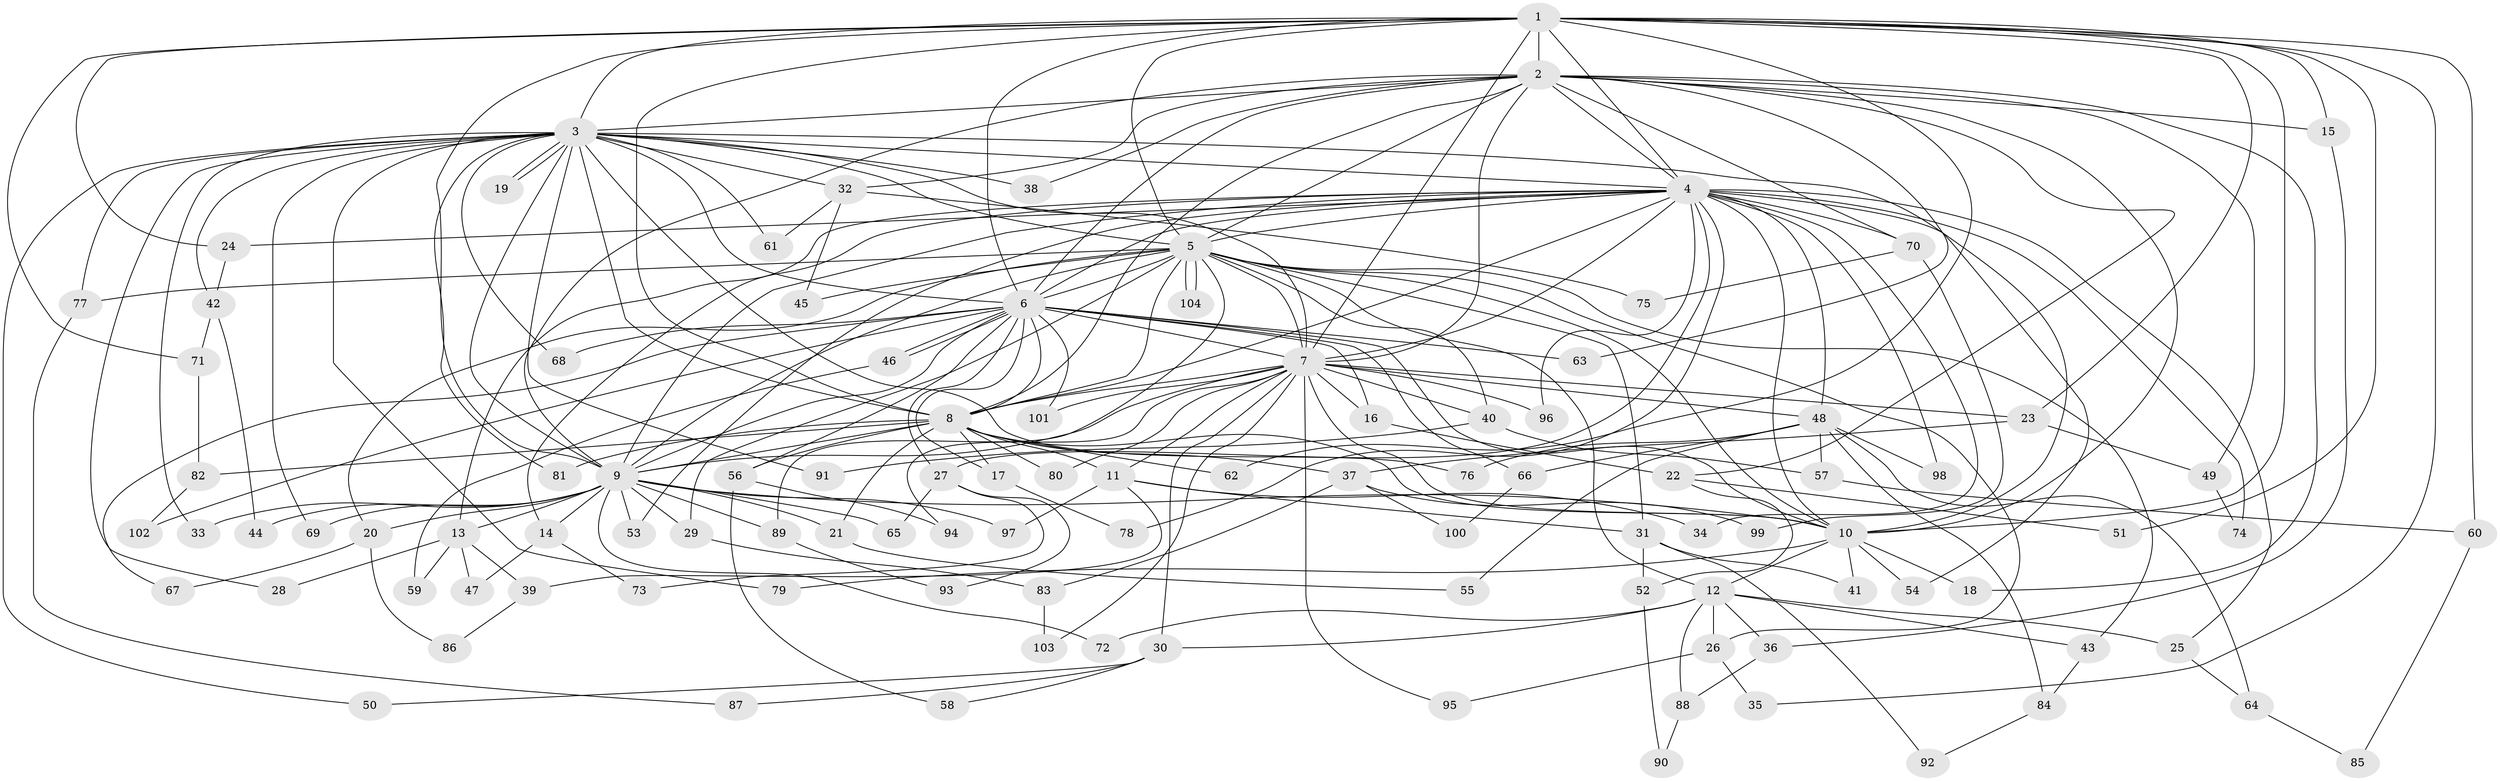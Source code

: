 // Generated by graph-tools (version 1.1) at 2025/01/03/09/25 03:01:32]
// undirected, 104 vertices, 233 edges
graph export_dot {
graph [start="1"]
  node [color=gray90,style=filled];
  1;
  2;
  3;
  4;
  5;
  6;
  7;
  8;
  9;
  10;
  11;
  12;
  13;
  14;
  15;
  16;
  17;
  18;
  19;
  20;
  21;
  22;
  23;
  24;
  25;
  26;
  27;
  28;
  29;
  30;
  31;
  32;
  33;
  34;
  35;
  36;
  37;
  38;
  39;
  40;
  41;
  42;
  43;
  44;
  45;
  46;
  47;
  48;
  49;
  50;
  51;
  52;
  53;
  54;
  55;
  56;
  57;
  58;
  59;
  60;
  61;
  62;
  63;
  64;
  65;
  66;
  67;
  68;
  69;
  70;
  71;
  72;
  73;
  74;
  75;
  76;
  77;
  78;
  79;
  80;
  81;
  82;
  83;
  84;
  85;
  86;
  87;
  88;
  89;
  90;
  91;
  92;
  93;
  94;
  95;
  96;
  97;
  98;
  99;
  100;
  101;
  102;
  103;
  104;
  1 -- 2;
  1 -- 3;
  1 -- 4;
  1 -- 5;
  1 -- 6;
  1 -- 7;
  1 -- 8;
  1 -- 9;
  1 -- 10;
  1 -- 15;
  1 -- 23;
  1 -- 24;
  1 -- 35;
  1 -- 51;
  1 -- 60;
  1 -- 62;
  1 -- 71;
  2 -- 3;
  2 -- 4;
  2 -- 5;
  2 -- 6;
  2 -- 7;
  2 -- 8;
  2 -- 9;
  2 -- 10;
  2 -- 15;
  2 -- 18;
  2 -- 22;
  2 -- 32;
  2 -- 38;
  2 -- 49;
  2 -- 63;
  2 -- 70;
  3 -- 4;
  3 -- 5;
  3 -- 6;
  3 -- 7;
  3 -- 8;
  3 -- 9;
  3 -- 10;
  3 -- 19;
  3 -- 19;
  3 -- 28;
  3 -- 32;
  3 -- 33;
  3 -- 38;
  3 -- 42;
  3 -- 50;
  3 -- 61;
  3 -- 68;
  3 -- 69;
  3 -- 76;
  3 -- 77;
  3 -- 79;
  3 -- 81;
  3 -- 91;
  4 -- 5;
  4 -- 6;
  4 -- 7;
  4 -- 8;
  4 -- 9;
  4 -- 10;
  4 -- 13;
  4 -- 14;
  4 -- 24;
  4 -- 25;
  4 -- 27;
  4 -- 34;
  4 -- 48;
  4 -- 53;
  4 -- 54;
  4 -- 70;
  4 -- 74;
  4 -- 78;
  4 -- 96;
  4 -- 98;
  5 -- 6;
  5 -- 7;
  5 -- 8;
  5 -- 9;
  5 -- 10;
  5 -- 12;
  5 -- 20;
  5 -- 26;
  5 -- 29;
  5 -- 31;
  5 -- 40;
  5 -- 43;
  5 -- 45;
  5 -- 77;
  5 -- 89;
  5 -- 104;
  5 -- 104;
  6 -- 7;
  6 -- 8;
  6 -- 9;
  6 -- 10;
  6 -- 16;
  6 -- 17;
  6 -- 27;
  6 -- 46;
  6 -- 46;
  6 -- 56;
  6 -- 63;
  6 -- 66;
  6 -- 67;
  6 -- 68;
  6 -- 101;
  6 -- 102;
  7 -- 8;
  7 -- 9;
  7 -- 10;
  7 -- 11;
  7 -- 16;
  7 -- 23;
  7 -- 30;
  7 -- 40;
  7 -- 48;
  7 -- 80;
  7 -- 94;
  7 -- 95;
  7 -- 96;
  7 -- 101;
  7 -- 103;
  8 -- 9;
  8 -- 10;
  8 -- 11;
  8 -- 17;
  8 -- 21;
  8 -- 37;
  8 -- 56;
  8 -- 62;
  8 -- 80;
  8 -- 81;
  8 -- 82;
  9 -- 10;
  9 -- 13;
  9 -- 14;
  9 -- 20;
  9 -- 21;
  9 -- 29;
  9 -- 33;
  9 -- 44;
  9 -- 53;
  9 -- 65;
  9 -- 69;
  9 -- 72;
  9 -- 89;
  9 -- 97;
  10 -- 12;
  10 -- 18;
  10 -- 41;
  10 -- 54;
  10 -- 79;
  11 -- 31;
  11 -- 34;
  11 -- 39;
  11 -- 97;
  12 -- 25;
  12 -- 26;
  12 -- 30;
  12 -- 36;
  12 -- 43;
  12 -- 72;
  12 -- 88;
  13 -- 28;
  13 -- 39;
  13 -- 47;
  13 -- 59;
  14 -- 47;
  14 -- 73;
  15 -- 36;
  16 -- 22;
  17 -- 78;
  20 -- 67;
  20 -- 86;
  21 -- 55;
  22 -- 51;
  22 -- 52;
  23 -- 37;
  23 -- 49;
  24 -- 42;
  25 -- 64;
  26 -- 35;
  26 -- 95;
  27 -- 65;
  27 -- 73;
  27 -- 93;
  29 -- 83;
  30 -- 50;
  30 -- 58;
  30 -- 87;
  31 -- 41;
  31 -- 52;
  31 -- 92;
  32 -- 45;
  32 -- 61;
  32 -- 75;
  36 -- 88;
  37 -- 83;
  37 -- 99;
  37 -- 100;
  39 -- 86;
  40 -- 57;
  40 -- 91;
  42 -- 44;
  42 -- 71;
  43 -- 84;
  46 -- 59;
  48 -- 55;
  48 -- 57;
  48 -- 64;
  48 -- 66;
  48 -- 76;
  48 -- 84;
  48 -- 98;
  49 -- 74;
  52 -- 90;
  56 -- 58;
  56 -- 94;
  57 -- 60;
  60 -- 85;
  64 -- 85;
  66 -- 100;
  70 -- 75;
  70 -- 99;
  71 -- 82;
  77 -- 87;
  82 -- 102;
  83 -- 103;
  84 -- 92;
  88 -- 90;
  89 -- 93;
}
